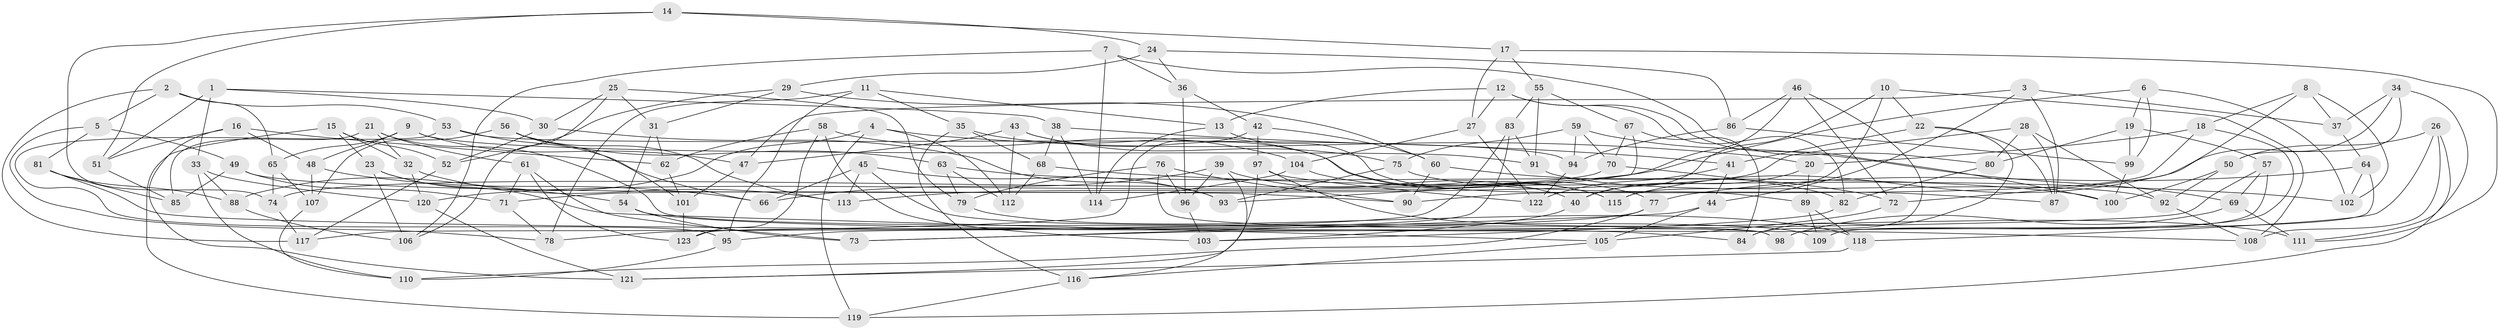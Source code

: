 // coarse degree distribution, {6: 0.2876712328767123, 7: 0.0136986301369863, 8: 0.1095890410958904, 4: 0.4931506849315068, 5: 0.0273972602739726, 10: 0.0136986301369863, 3: 0.0410958904109589, 12: 0.0136986301369863}
// Generated by graph-tools (version 1.1) at 2025/20/03/04/25 18:20:29]
// undirected, 123 vertices, 246 edges
graph export_dot {
graph [start="1"]
  node [color=gray90,style=filled];
  1;
  2;
  3;
  4;
  5;
  6;
  7;
  8;
  9;
  10;
  11;
  12;
  13;
  14;
  15;
  16;
  17;
  18;
  19;
  20;
  21;
  22;
  23;
  24;
  25;
  26;
  27;
  28;
  29;
  30;
  31;
  32;
  33;
  34;
  35;
  36;
  37;
  38;
  39;
  40;
  41;
  42;
  43;
  44;
  45;
  46;
  47;
  48;
  49;
  50;
  51;
  52;
  53;
  54;
  55;
  56;
  57;
  58;
  59;
  60;
  61;
  62;
  63;
  64;
  65;
  66;
  67;
  68;
  69;
  70;
  71;
  72;
  73;
  74;
  75;
  76;
  77;
  78;
  79;
  80;
  81;
  82;
  83;
  84;
  85;
  86;
  87;
  88;
  89;
  90;
  91;
  92;
  93;
  94;
  95;
  96;
  97;
  98;
  99;
  100;
  101;
  102;
  103;
  104;
  105;
  106;
  107;
  108;
  109;
  110;
  111;
  112;
  113;
  114;
  115;
  116;
  117;
  118;
  119;
  120;
  121;
  122;
  123;
  1 -- 38;
  1 -- 30;
  1 -- 33;
  1 -- 51;
  2 -- 5;
  2 -- 117;
  2 -- 53;
  2 -- 65;
  3 -- 44;
  3 -- 47;
  3 -- 37;
  3 -- 87;
  4 -- 88;
  4 -- 20;
  4 -- 119;
  4 -- 112;
  5 -- 78;
  5 -- 81;
  5 -- 49;
  6 -- 102;
  6 -- 120;
  6 -- 19;
  6 -- 99;
  7 -- 114;
  7 -- 36;
  7 -- 106;
  7 -- 80;
  8 -- 102;
  8 -- 72;
  8 -- 37;
  8 -- 18;
  9 -- 65;
  9 -- 48;
  9 -- 47;
  9 -- 91;
  10 -- 108;
  10 -- 40;
  10 -- 115;
  10 -- 22;
  11 -- 35;
  11 -- 95;
  11 -- 78;
  11 -- 13;
  12 -- 13;
  12 -- 100;
  12 -- 27;
  12 -- 82;
  13 -- 89;
  13 -- 114;
  14 -- 17;
  14 -- 74;
  14 -- 51;
  14 -- 24;
  15 -- 32;
  15 -- 119;
  15 -- 23;
  15 -- 52;
  16 -- 121;
  16 -- 51;
  16 -- 48;
  16 -- 62;
  17 -- 111;
  17 -- 27;
  17 -- 55;
  18 -- 90;
  18 -- 20;
  18 -- 109;
  19 -- 57;
  19 -- 99;
  19 -- 80;
  20 -- 89;
  20 -- 40;
  21 -- 98;
  21 -- 32;
  21 -- 61;
  21 -- 85;
  22 -- 41;
  22 -- 87;
  22 -- 84;
  23 -- 54;
  23 -- 106;
  23 -- 105;
  24 -- 36;
  24 -- 86;
  24 -- 29;
  25 -- 79;
  25 -- 30;
  25 -- 106;
  25 -- 31;
  26 -- 118;
  26 -- 108;
  26 -- 119;
  26 -- 50;
  27 -- 122;
  27 -- 104;
  28 -- 92;
  28 -- 87;
  28 -- 80;
  28 -- 71;
  29 -- 52;
  29 -- 31;
  29 -- 60;
  30 -- 52;
  30 -- 93;
  31 -- 54;
  31 -- 62;
  32 -- 120;
  32 -- 113;
  33 -- 110;
  33 -- 120;
  33 -- 88;
  34 -- 37;
  34 -- 115;
  34 -- 111;
  34 -- 50;
  35 -- 116;
  35 -- 77;
  35 -- 68;
  36 -- 42;
  36 -- 96;
  37 -- 64;
  38 -- 41;
  38 -- 114;
  38 -- 68;
  39 -- 116;
  39 -- 96;
  39 -- 66;
  39 -- 40;
  40 -- 103;
  41 -- 44;
  41 -- 122;
  42 -- 97;
  42 -- 60;
  42 -- 78;
  43 -- 112;
  43 -- 115;
  43 -- 47;
  43 -- 75;
  44 -- 105;
  44 -- 73;
  45 -- 109;
  45 -- 66;
  45 -- 113;
  45 -- 93;
  46 -- 86;
  46 -- 113;
  46 -- 72;
  46 -- 84;
  47 -- 101;
  48 -- 66;
  48 -- 107;
  49 -- 85;
  49 -- 90;
  49 -- 71;
  50 -- 92;
  50 -- 100;
  51 -- 85;
  52 -- 117;
  53 -- 66;
  53 -- 95;
  53 -- 94;
  54 -- 84;
  54 -- 73;
  55 -- 91;
  55 -- 67;
  55 -- 83;
  56 -- 101;
  56 -- 113;
  56 -- 63;
  56 -- 107;
  57 -- 73;
  57 -- 69;
  57 -- 109;
  58 -- 123;
  58 -- 103;
  58 -- 104;
  58 -- 62;
  59 -- 69;
  59 -- 94;
  59 -- 75;
  59 -- 70;
  60 -- 72;
  60 -- 90;
  61 -- 73;
  61 -- 71;
  61 -- 123;
  62 -- 101;
  63 -- 112;
  63 -- 100;
  63 -- 79;
  64 -- 102;
  64 -- 77;
  64 -- 98;
  65 -- 74;
  65 -- 107;
  67 -- 93;
  67 -- 70;
  67 -- 84;
  68 -- 112;
  68 -- 102;
  69 -- 111;
  69 -- 98;
  70 -- 82;
  70 -- 74;
  71 -- 78;
  72 -- 105;
  74 -- 117;
  75 -- 87;
  75 -- 93;
  76 -- 79;
  76 -- 96;
  76 -- 98;
  76 -- 90;
  77 -- 110;
  77 -- 95;
  79 -- 118;
  80 -- 82;
  81 -- 88;
  81 -- 85;
  81 -- 108;
  82 -- 103;
  83 -- 117;
  83 -- 123;
  83 -- 91;
  86 -- 99;
  86 -- 94;
  88 -- 106;
  89 -- 118;
  89 -- 109;
  91 -- 92;
  92 -- 108;
  94 -- 122;
  95 -- 110;
  96 -- 103;
  97 -- 111;
  97 -- 122;
  97 -- 121;
  99 -- 100;
  101 -- 123;
  104 -- 114;
  104 -- 115;
  105 -- 116;
  107 -- 110;
  116 -- 119;
  118 -- 121;
  120 -- 121;
}
